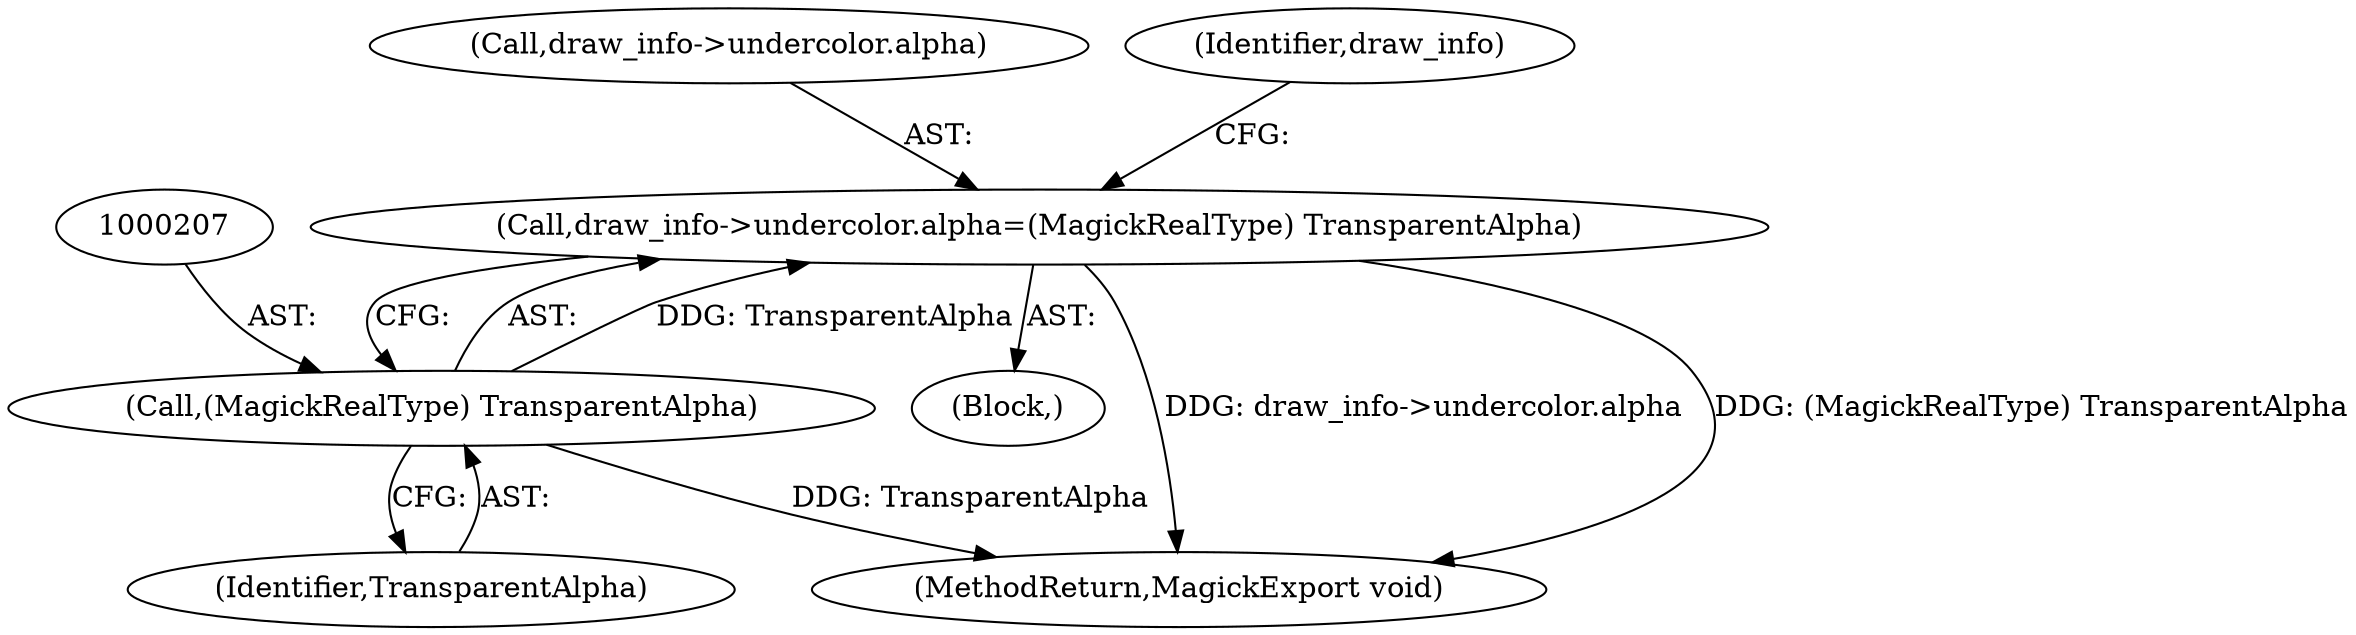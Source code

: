 digraph "0_ImageMagick_726812fa2fa7ce16bcf58f6e115f65427a1c0950_4@pointer" {
"1000200" [label="(Call,draw_info->undercolor.alpha=(MagickRealType) TransparentAlpha)"];
"1000206" [label="(Call,(MagickRealType) TransparentAlpha)"];
"1000104" [label="(Block,)"];
"1000208" [label="(Identifier,TransparentAlpha)"];
"1000201" [label="(Call,draw_info->undercolor.alpha)"];
"1000200" [label="(Call,draw_info->undercolor.alpha=(MagickRealType) TransparentAlpha)"];
"1000211" [label="(Identifier,draw_info)"];
"1000206" [label="(Call,(MagickRealType) TransparentAlpha)"];
"1000606" [label="(MethodReturn,MagickExport void)"];
"1000200" -> "1000104"  [label="AST: "];
"1000200" -> "1000206"  [label="CFG: "];
"1000201" -> "1000200"  [label="AST: "];
"1000206" -> "1000200"  [label="AST: "];
"1000211" -> "1000200"  [label="CFG: "];
"1000200" -> "1000606"  [label="DDG: draw_info->undercolor.alpha"];
"1000200" -> "1000606"  [label="DDG: (MagickRealType) TransparentAlpha"];
"1000206" -> "1000200"  [label="DDG: TransparentAlpha"];
"1000206" -> "1000208"  [label="CFG: "];
"1000207" -> "1000206"  [label="AST: "];
"1000208" -> "1000206"  [label="AST: "];
"1000206" -> "1000606"  [label="DDG: TransparentAlpha"];
}
